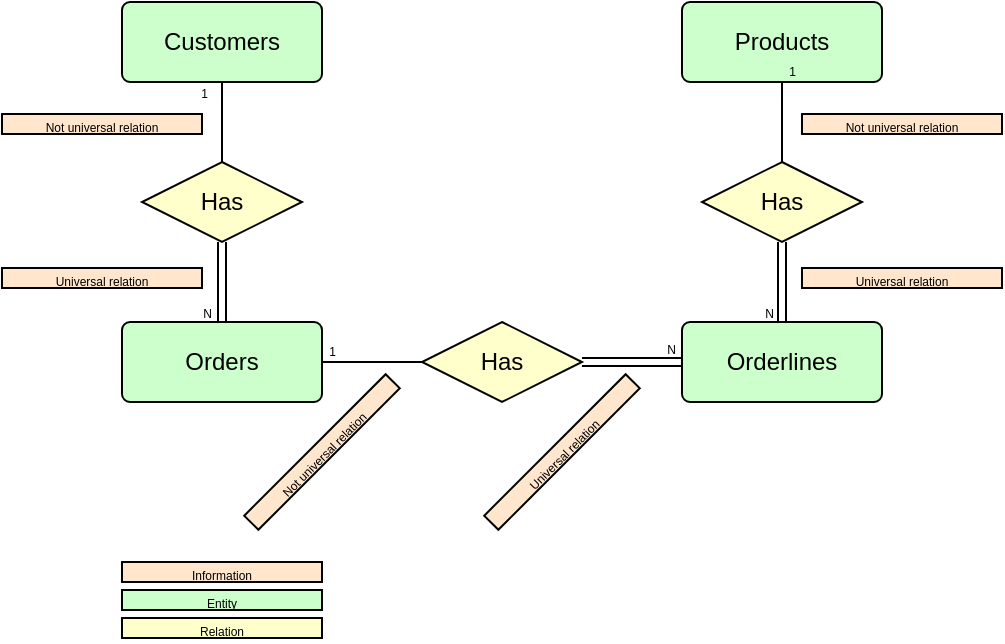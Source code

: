 <mxfile version="26.1.0">
  <diagram name="Sida-1" id="Esyg7pCn6E8xpJcDV-cC">
    <mxGraphModel dx="713" dy="299" grid="1" gridSize="10" guides="1" tooltips="1" connect="1" arrows="1" fold="1" page="1" pageScale="1" pageWidth="827" pageHeight="1169" math="0" shadow="0">
      <root>
        <mxCell id="0" />
        <mxCell id="1" parent="0" />
        <mxCell id="6Gk8_tGEDLeu0DplyoTS-1" value="Customers" style="rounded=1;arcSize=10;whiteSpace=wrap;html=1;align=center;fillColor=light-dark(#CCFFCC,var(--ge-dark-color, #121212));" vertex="1" parent="1">
          <mxGeometry x="120" y="120" width="100" height="40" as="geometry" />
        </mxCell>
        <mxCell id="6Gk8_tGEDLeu0DplyoTS-2" value="Orderlines" style="rounded=1;arcSize=10;whiteSpace=wrap;html=1;align=center;fillColor=light-dark(#CCFFCC,var(--ge-dark-color, #121212));" vertex="1" parent="1">
          <mxGeometry x="400" y="280" width="100" height="40" as="geometry" />
        </mxCell>
        <mxCell id="6Gk8_tGEDLeu0DplyoTS-3" value="Orders" style="rounded=1;arcSize=10;whiteSpace=wrap;html=1;align=center;fillColor=light-dark(#CCFFCC,var(--ge-dark-color, #121212));" vertex="1" parent="1">
          <mxGeometry x="120" y="280" width="100" height="40" as="geometry" />
        </mxCell>
        <mxCell id="6Gk8_tGEDLeu0DplyoTS-4" value="Products" style="rounded=1;arcSize=10;whiteSpace=wrap;html=1;align=center;fillColor=light-dark(#CCFFCC,var(--ge-dark-color, #121212));" vertex="1" parent="1">
          <mxGeometry x="400" y="120" width="100" height="40" as="geometry" />
        </mxCell>
        <mxCell id="6Gk8_tGEDLeu0DplyoTS-5" value="Has" style="shape=rhombus;perimeter=rhombusPerimeter;whiteSpace=wrap;html=1;align=center;fillColor=light-dark(#FFFFCC,var(--ge-dark-color, #121212));" vertex="1" parent="1">
          <mxGeometry x="130" y="200" width="80" height="40" as="geometry" />
        </mxCell>
        <mxCell id="6Gk8_tGEDLeu0DplyoTS-6" value="Has" style="shape=rhombus;perimeter=rhombusPerimeter;whiteSpace=wrap;html=1;align=center;fillColor=light-dark(#FFFFCC,var(--ge-dark-color, #121212));" vertex="1" parent="1">
          <mxGeometry x="270" y="280" width="80" height="40" as="geometry" />
        </mxCell>
        <mxCell id="6Gk8_tGEDLeu0DplyoTS-7" value="Has" style="shape=rhombus;perimeter=rhombusPerimeter;whiteSpace=wrap;html=1;align=center;fillColor=light-dark(#FFFFCC,var(--ge-dark-color, #121212));" vertex="1" parent="1">
          <mxGeometry x="410" y="200" width="80" height="40" as="geometry" />
        </mxCell>
        <mxCell id="6Gk8_tGEDLeu0DplyoTS-10" value="" style="endArrow=none;html=1;rounded=0;" edge="1" parent="1" source="6Gk8_tGEDLeu0DplyoTS-5" target="6Gk8_tGEDLeu0DplyoTS-1">
          <mxGeometry relative="1" as="geometry">
            <mxPoint x="330" y="230" as="sourcePoint" />
            <mxPoint x="490" y="230" as="targetPoint" />
          </mxGeometry>
        </mxCell>
        <mxCell id="6Gk8_tGEDLeu0DplyoTS-11" value="&lt;font style=&quot;font-size: 6px;&quot;&gt;1&lt;/font&gt;" style="resizable=0;html=1;whiteSpace=wrap;align=right;verticalAlign=bottom;" connectable="0" vertex="1" parent="6Gk8_tGEDLeu0DplyoTS-10">
          <mxGeometry x="1" relative="1" as="geometry">
            <mxPoint x="-6" y="12" as="offset" />
          </mxGeometry>
        </mxCell>
        <mxCell id="6Gk8_tGEDLeu0DplyoTS-12" value="" style="shape=link;html=1;rounded=0;" edge="1" parent="1" source="6Gk8_tGEDLeu0DplyoTS-5" target="6Gk8_tGEDLeu0DplyoTS-3">
          <mxGeometry relative="1" as="geometry">
            <mxPoint x="330" y="230" as="sourcePoint" />
            <mxPoint x="490" y="230" as="targetPoint" />
          </mxGeometry>
        </mxCell>
        <mxCell id="6Gk8_tGEDLeu0DplyoTS-13" value="&lt;font style=&quot;font-size: 6px;&quot;&gt;N&lt;/font&gt;" style="resizable=0;html=1;whiteSpace=wrap;align=right;verticalAlign=bottom;" connectable="0" vertex="1" parent="6Gk8_tGEDLeu0DplyoTS-12">
          <mxGeometry x="1" relative="1" as="geometry">
            <mxPoint x="-4" y="2" as="offset" />
          </mxGeometry>
        </mxCell>
        <mxCell id="6Gk8_tGEDLeu0DplyoTS-15" style="edgeStyle=orthogonalEdgeStyle;rounded=0;orthogonalLoop=1;jettySize=auto;html=1;exitX=0.5;exitY=1;exitDx=0;exitDy=0;" edge="1" parent="1">
          <mxGeometry relative="1" as="geometry">
            <mxPoint x="129.0" y="261" as="sourcePoint" />
            <mxPoint x="129.0" y="261" as="targetPoint" />
          </mxGeometry>
        </mxCell>
        <mxCell id="6Gk8_tGEDLeu0DplyoTS-20" value="" style="shape=link;html=1;rounded=0;" edge="1" parent="1" source="6Gk8_tGEDLeu0DplyoTS-6" target="6Gk8_tGEDLeu0DplyoTS-2">
          <mxGeometry relative="1" as="geometry">
            <mxPoint x="330" y="240" as="sourcePoint" />
            <mxPoint x="490" y="240" as="targetPoint" />
          </mxGeometry>
        </mxCell>
        <mxCell id="6Gk8_tGEDLeu0DplyoTS-21" value="&lt;font style=&quot;font-size: 6px;&quot;&gt;N&lt;/font&gt;" style="resizable=0;html=1;whiteSpace=wrap;align=right;verticalAlign=bottom;" connectable="0" vertex="1" parent="6Gk8_tGEDLeu0DplyoTS-20">
          <mxGeometry x="1" relative="1" as="geometry">
            <mxPoint x="-2" as="offset" />
          </mxGeometry>
        </mxCell>
        <mxCell id="6Gk8_tGEDLeu0DplyoTS-22" value="" style="endArrow=none;html=1;rounded=0;" edge="1" parent="1" source="6Gk8_tGEDLeu0DplyoTS-6" target="6Gk8_tGEDLeu0DplyoTS-3">
          <mxGeometry relative="1" as="geometry">
            <mxPoint x="169" y="370" as="sourcePoint" />
            <mxPoint x="329" y="370" as="targetPoint" />
          </mxGeometry>
        </mxCell>
        <mxCell id="6Gk8_tGEDLeu0DplyoTS-23" value="&lt;font style=&quot;font-size: 6px;&quot;&gt;1&lt;/font&gt;" style="resizable=0;html=1;whiteSpace=wrap;align=right;verticalAlign=bottom;" connectable="0" vertex="1" parent="6Gk8_tGEDLeu0DplyoTS-22">
          <mxGeometry x="1" relative="1" as="geometry">
            <mxPoint x="8" y="1" as="offset" />
          </mxGeometry>
        </mxCell>
        <mxCell id="6Gk8_tGEDLeu0DplyoTS-29" value="&lt;font style=&quot;font-size: 6px;&quot;&gt;Information&lt;/font&gt;" style="whiteSpace=wrap;html=1;align=center;fillColor=light-dark(#FFE6CC,var(--ge-dark-color, #121212));" vertex="1" parent="1">
          <mxGeometry x="120" y="400" width="100" height="10" as="geometry" />
        </mxCell>
        <mxCell id="6Gk8_tGEDLeu0DplyoTS-30" value="&lt;font style=&quot;font-size: 6px;&quot;&gt;Entity&lt;/font&gt;" style="whiteSpace=wrap;html=1;align=center;fillColor=light-dark(#CCFFCC,var(--ge-dark-color, #121212));" vertex="1" parent="1">
          <mxGeometry x="120" y="414" width="100" height="10" as="geometry" />
        </mxCell>
        <mxCell id="6Gk8_tGEDLeu0DplyoTS-31" value="&lt;font style=&quot;font-size: 6px;&quot;&gt;Relation&lt;/font&gt;" style="whiteSpace=wrap;html=1;align=center;fillColor=light-dark(#FFFFCC,var(--ge-dark-color, #121212));" vertex="1" parent="1">
          <mxGeometry x="120" y="428" width="100" height="10" as="geometry" />
        </mxCell>
        <mxCell id="6Gk8_tGEDLeu0DplyoTS-39" value="&lt;font style=&quot;font-size: 6px;&quot;&gt;Not universal relation&lt;/font&gt;" style="whiteSpace=wrap;html=1;align=center;fillColor=light-dark(#FFE6CC,var(--ge-dark-color, #121212));rotation=-45;" vertex="1" parent="1">
          <mxGeometry x="170" y="340" width="100" height="10" as="geometry" />
        </mxCell>
        <mxCell id="6Gk8_tGEDLeu0DplyoTS-44" value="" style="shape=link;html=1;rounded=0;" edge="1" parent="1" source="6Gk8_tGEDLeu0DplyoTS-7" target="6Gk8_tGEDLeu0DplyoTS-2">
          <mxGeometry relative="1" as="geometry">
            <mxPoint x="490" y="253" as="sourcePoint" />
            <mxPoint x="540" y="253" as="targetPoint" />
          </mxGeometry>
        </mxCell>
        <mxCell id="6Gk8_tGEDLeu0DplyoTS-45" value="&lt;font style=&quot;font-size: 6px;&quot;&gt;N&lt;/font&gt;" style="resizable=0;html=1;whiteSpace=wrap;align=right;verticalAlign=bottom;" connectable="0" vertex="1" parent="6Gk8_tGEDLeu0DplyoTS-44">
          <mxGeometry x="1" relative="1" as="geometry">
            <mxPoint x="-3" y="2" as="offset" />
          </mxGeometry>
        </mxCell>
        <mxCell id="6Gk8_tGEDLeu0DplyoTS-50" value="&lt;font style=&quot;font-size: 6px;&quot;&gt;Universal relation&lt;/font&gt;" style="whiteSpace=wrap;html=1;align=center;fillColor=light-dark(#FFE6CC,var(--ge-dark-color, #121212));" vertex="1" parent="1">
          <mxGeometry x="460" y="253" width="100" height="10" as="geometry" />
        </mxCell>
        <mxCell id="6Gk8_tGEDLeu0DplyoTS-53" value="&lt;font style=&quot;font-size: 6px;&quot;&gt;Not universal relation&lt;/font&gt;" style="whiteSpace=wrap;html=1;align=center;fillColor=light-dark(#FFE6CC,var(--ge-dark-color, #121212));" vertex="1" parent="1">
          <mxGeometry x="460" y="176" width="100" height="10" as="geometry" />
        </mxCell>
        <mxCell id="6Gk8_tGEDLeu0DplyoTS-54" value="" style="endArrow=none;html=1;rounded=0;" edge="1" parent="1" source="6Gk8_tGEDLeu0DplyoTS-7" target="6Gk8_tGEDLeu0DplyoTS-4">
          <mxGeometry relative="1" as="geometry">
            <mxPoint x="463" y="180.66" as="sourcePoint" />
            <mxPoint x="413" y="180.66" as="targetPoint" />
          </mxGeometry>
        </mxCell>
        <mxCell id="6Gk8_tGEDLeu0DplyoTS-55" value="&lt;font style=&quot;font-size: 6px;&quot;&gt;1&lt;/font&gt;" style="resizable=0;html=1;whiteSpace=wrap;align=right;verticalAlign=bottom;" connectable="0" vertex="1" parent="6Gk8_tGEDLeu0DplyoTS-54">
          <mxGeometry x="1" relative="1" as="geometry">
            <mxPoint x="8" y="1" as="offset" />
          </mxGeometry>
        </mxCell>
        <mxCell id="6Gk8_tGEDLeu0DplyoTS-56" value="&lt;font style=&quot;font-size: 6px;&quot;&gt;Universal relation&lt;/font&gt;" style="whiteSpace=wrap;html=1;align=center;fillColor=light-dark(#FFE6CC,var(--ge-dark-color, #121212));rotation=-45;" vertex="1" parent="1">
          <mxGeometry x="290" y="340" width="100" height="10" as="geometry" />
        </mxCell>
        <mxCell id="6Gk8_tGEDLeu0DplyoTS-57" value="&lt;font style=&quot;font-size: 6px;&quot;&gt;Not universal relation&lt;/font&gt;" style="whiteSpace=wrap;html=1;align=center;fillColor=light-dark(#FFE6CC,var(--ge-dark-color, #121212));" vertex="1" parent="1">
          <mxGeometry x="60" y="176" width="100" height="10" as="geometry" />
        </mxCell>
        <mxCell id="6Gk8_tGEDLeu0DplyoTS-58" value="&lt;font style=&quot;font-size: 6px;&quot;&gt;Universal relation&lt;/font&gt;" style="whiteSpace=wrap;html=1;align=center;fillColor=light-dark(#FFE6CC,var(--ge-dark-color, #121212));" vertex="1" parent="1">
          <mxGeometry x="60" y="253" width="100" height="10" as="geometry" />
        </mxCell>
      </root>
    </mxGraphModel>
  </diagram>
</mxfile>
